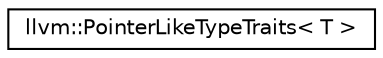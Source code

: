 digraph "Graphical Class Hierarchy"
{
  edge [fontname="Helvetica",fontsize="10",labelfontname="Helvetica",labelfontsize="10"];
  node [fontname="Helvetica",fontsize="10",shape=record];
  rankdir="LR";
  Node1 [label="llvm::PointerLikeTypeTraits\< T \>",height=0.2,width=0.4,color="black", fillcolor="white", style="filled",URL="$classllvm_1_1PointerLikeTypeTraits.html",tooltip="A traits type that is used to handle pointer types and things that are just wrappers for pointers as ..."];
}

